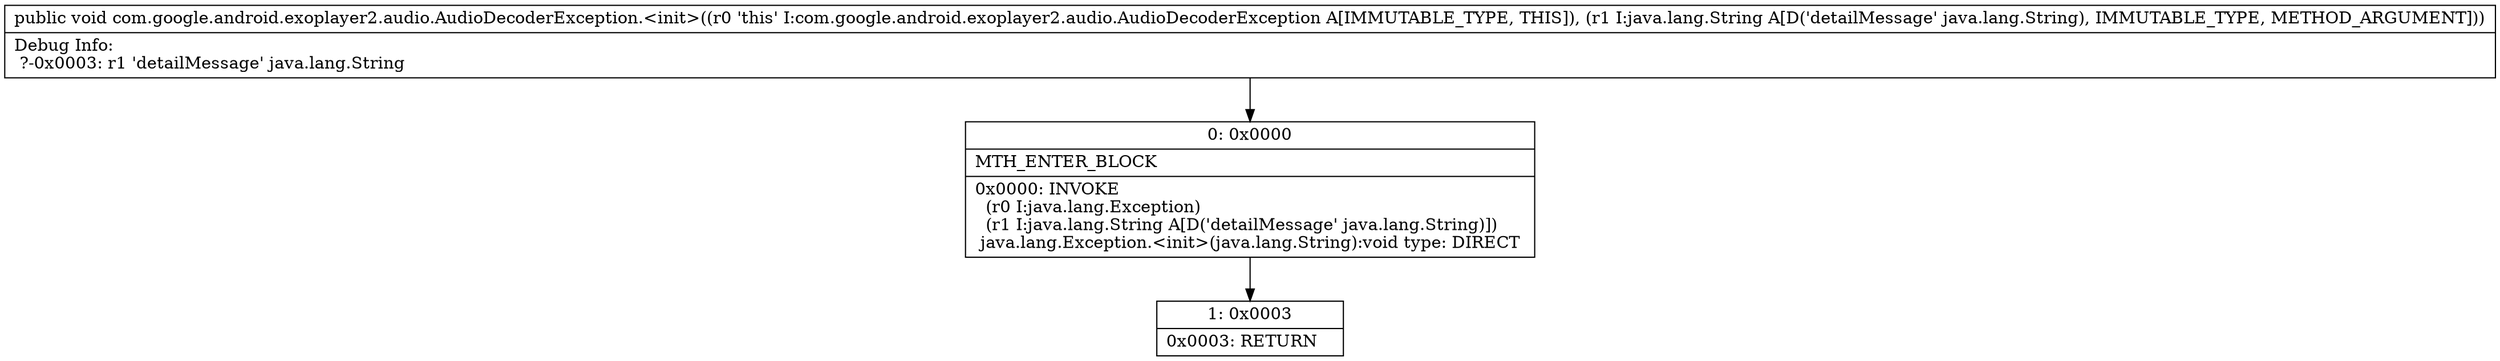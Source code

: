 digraph "CFG forcom.google.android.exoplayer2.audio.AudioDecoderException.\<init\>(Ljava\/lang\/String;)V" {
Node_0 [shape=record,label="{0\:\ 0x0000|MTH_ENTER_BLOCK\l|0x0000: INVOKE  \l  (r0 I:java.lang.Exception)\l  (r1 I:java.lang.String A[D('detailMessage' java.lang.String)])\l java.lang.Exception.\<init\>(java.lang.String):void type: DIRECT \l}"];
Node_1 [shape=record,label="{1\:\ 0x0003|0x0003: RETURN   \l}"];
MethodNode[shape=record,label="{public void com.google.android.exoplayer2.audio.AudioDecoderException.\<init\>((r0 'this' I:com.google.android.exoplayer2.audio.AudioDecoderException A[IMMUTABLE_TYPE, THIS]), (r1 I:java.lang.String A[D('detailMessage' java.lang.String), IMMUTABLE_TYPE, METHOD_ARGUMENT]))  | Debug Info:\l  ?\-0x0003: r1 'detailMessage' java.lang.String\l}"];
MethodNode -> Node_0;
Node_0 -> Node_1;
}


